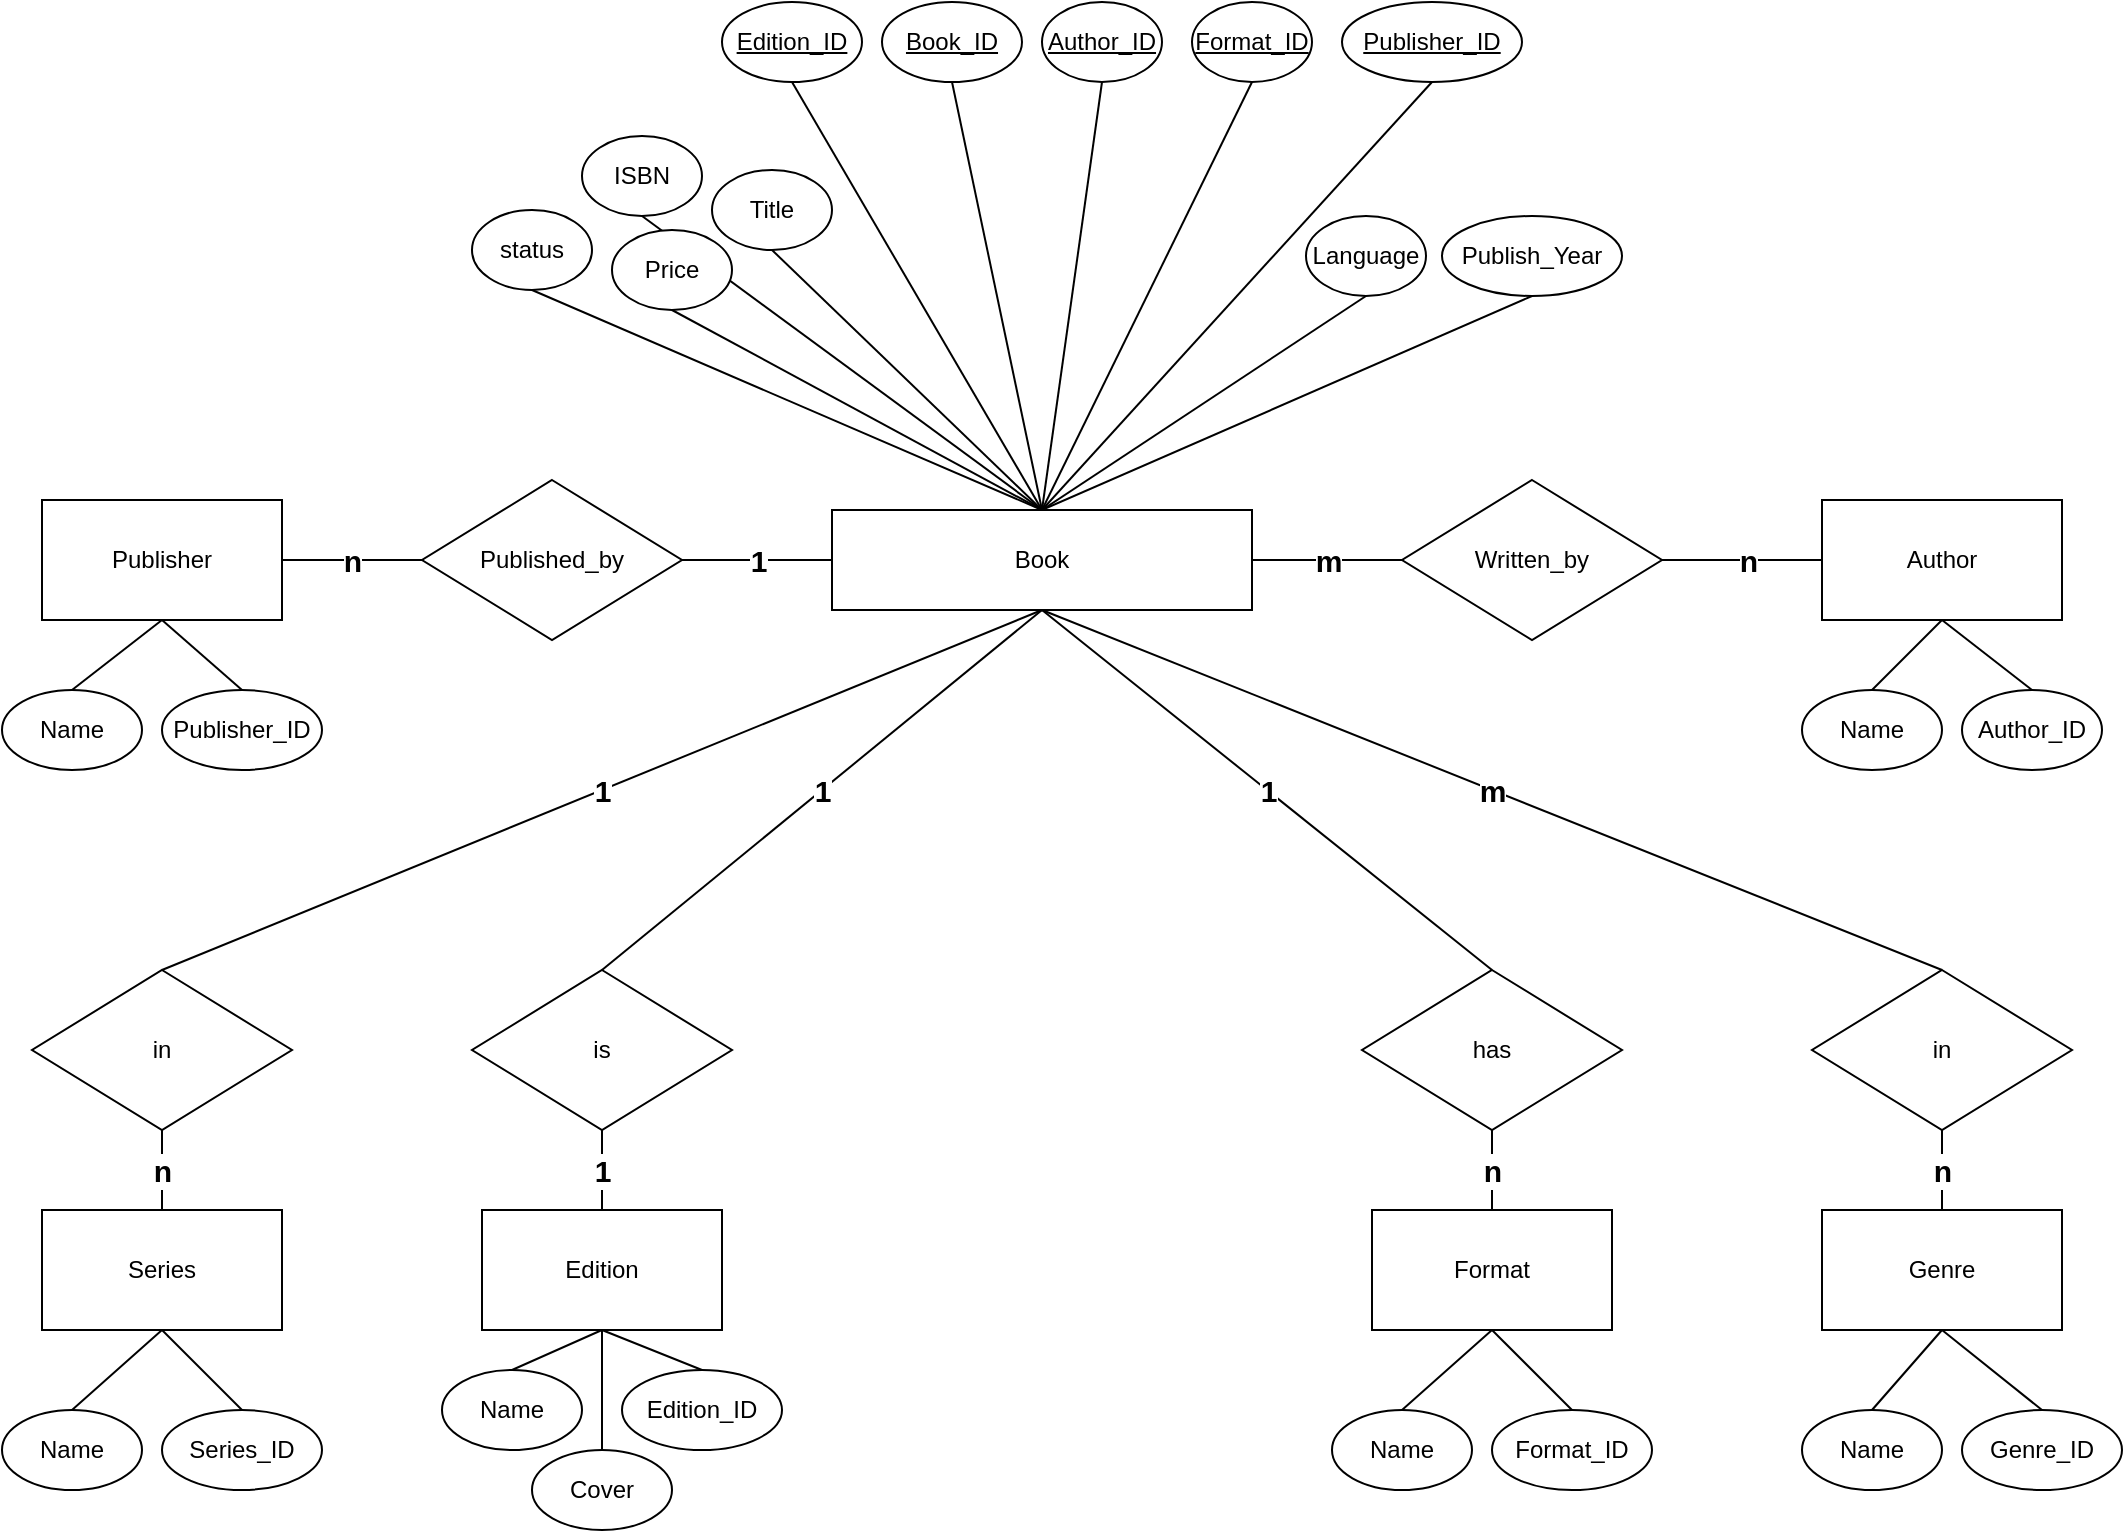 <mxfile version="15.8.9" type="github">
  <diagram name="Page-1" id="ad52d381-51e7-2e0d-a935-2d0ddd2fd229">
    <mxGraphModel dx="1483" dy="794" grid="0" gridSize="10" guides="1" tooltips="1" connect="1" arrows="1" fold="1" page="1" pageScale="1" pageWidth="1100" pageHeight="850" background="none" math="0" shadow="0">
      <root>
        <mxCell id="0" />
        <mxCell id="1" parent="0" />
        <mxCell id="4-xuoBfGqqCp5ch33_Rw-7" style="edgeStyle=none;rounded=0;orthogonalLoop=1;jettySize=auto;html=1;entryX=0.5;entryY=1;entryDx=0;entryDy=0;endArrow=none;endFill=0;strokeColor=default;exitX=0.5;exitY=0;exitDx=0;exitDy=0;" edge="1" parent="1" source="4-xuoBfGqqCp5ch33_Rw-1" target="4-xuoBfGqqCp5ch33_Rw-3">
          <mxGeometry relative="1" as="geometry">
            <mxPoint x="530" y="270" as="sourcePoint" />
          </mxGeometry>
        </mxCell>
        <mxCell id="4-xuoBfGqqCp5ch33_Rw-8" style="edgeStyle=none;rounded=0;orthogonalLoop=1;jettySize=auto;html=1;entryX=0.5;entryY=1;entryDx=0;entryDy=0;endArrow=none;endFill=0;strokeColor=default;exitX=0.5;exitY=0;exitDx=0;exitDy=0;" edge="1" parent="1" source="4-xuoBfGqqCp5ch33_Rw-1" target="4-xuoBfGqqCp5ch33_Rw-4">
          <mxGeometry relative="1" as="geometry" />
        </mxCell>
        <mxCell id="4-xuoBfGqqCp5ch33_Rw-9" style="edgeStyle=none;rounded=0;orthogonalLoop=1;jettySize=auto;html=1;entryX=0.5;entryY=1;entryDx=0;entryDy=0;endArrow=none;endFill=0;strokeColor=default;exitX=0.5;exitY=0;exitDx=0;exitDy=0;" edge="1" parent="1" source="4-xuoBfGqqCp5ch33_Rw-1" target="4-xuoBfGqqCp5ch33_Rw-2">
          <mxGeometry relative="1" as="geometry" />
        </mxCell>
        <mxCell id="4-xuoBfGqqCp5ch33_Rw-20" value="m" style="edgeStyle=none;rounded=0;orthogonalLoop=1;jettySize=auto;html=1;entryX=0;entryY=0.5;entryDx=0;entryDy=0;endArrow=none;endFill=0;strokeColor=default;exitX=1;exitY=0.5;exitDx=0;exitDy=0;fontSize=15;fontStyle=1" edge="1" parent="1" source="4-xuoBfGqqCp5ch33_Rw-1" target="4-xuoBfGqqCp5ch33_Rw-19">
          <mxGeometry relative="1" as="geometry">
            <mxPoint x="640" y="305" as="sourcePoint" />
            <mxPoint as="offset" />
          </mxGeometry>
        </mxCell>
        <mxCell id="4-xuoBfGqqCp5ch33_Rw-94" style="edgeStyle=none;rounded=0;orthogonalLoop=1;jettySize=auto;html=1;exitX=0.5;exitY=0;exitDx=0;exitDy=0;endArrow=none;endFill=0;strokeColor=default;entryX=0.5;entryY=1;entryDx=0;entryDy=0;" edge="1" parent="1" source="4-xuoBfGqqCp5ch33_Rw-1" target="4-xuoBfGqqCp5ch33_Rw-95">
          <mxGeometry relative="1" as="geometry">
            <mxPoint x="360" y="200" as="targetPoint" />
          </mxGeometry>
        </mxCell>
        <mxCell id="4-xuoBfGqqCp5ch33_Rw-96" style="edgeStyle=none;rounded=0;orthogonalLoop=1;jettySize=auto;html=1;exitX=0.5;exitY=0;exitDx=0;exitDy=0;endArrow=none;endFill=0;strokeColor=default;entryX=0.5;entryY=1;entryDx=0;entryDy=0;" edge="1" parent="1" source="4-xuoBfGqqCp5ch33_Rw-1" target="4-xuoBfGqqCp5ch33_Rw-97">
          <mxGeometry relative="1" as="geometry">
            <mxPoint x="370" y="50" as="targetPoint" />
          </mxGeometry>
        </mxCell>
        <mxCell id="4-xuoBfGqqCp5ch33_Rw-1" value="Book" style="rounded=0;whiteSpace=wrap;html=1;" vertex="1" parent="1">
          <mxGeometry x="445" y="280" width="210" height="50" as="geometry" />
        </mxCell>
        <mxCell id="4-xuoBfGqqCp5ch33_Rw-2" value="Publish_Year" style="ellipse;whiteSpace=wrap;html=1;" vertex="1" parent="1">
          <mxGeometry x="750" y="133" width="90" height="40" as="geometry" />
        </mxCell>
        <mxCell id="4-xuoBfGqqCp5ch33_Rw-3" value="Author_ID" style="ellipse;whiteSpace=wrap;html=1;fontStyle=4" vertex="1" parent="1">
          <mxGeometry x="550" y="26" width="60" height="40" as="geometry" />
        </mxCell>
        <mxCell id="4-xuoBfGqqCp5ch33_Rw-4" value="Format_ID" style="ellipse;whiteSpace=wrap;html=1;fontStyle=4" vertex="1" parent="1">
          <mxGeometry x="625" y="26" width="60" height="40" as="geometry" />
        </mxCell>
        <mxCell id="4-xuoBfGqqCp5ch33_Rw-11" style="edgeStyle=none;rounded=0;orthogonalLoop=1;jettySize=auto;html=1;entryX=0.5;entryY=1;entryDx=0;entryDy=0;endArrow=none;endFill=0;strokeColor=default;exitX=0.5;exitY=0;exitDx=0;exitDy=0;" edge="1" parent="1" target="4-xuoBfGqqCp5ch33_Rw-12" source="4-xuoBfGqqCp5ch33_Rw-1">
          <mxGeometry relative="1" as="geometry">
            <mxPoint x="639.999" y="300" as="sourcePoint" />
          </mxGeometry>
        </mxCell>
        <mxCell id="4-xuoBfGqqCp5ch33_Rw-12" value="Language" style="ellipse;whiteSpace=wrap;html=1;" vertex="1" parent="1">
          <mxGeometry x="682" y="133" width="60" height="40" as="geometry" />
        </mxCell>
        <mxCell id="4-xuoBfGqqCp5ch33_Rw-13" style="edgeStyle=none;rounded=0;orthogonalLoop=1;jettySize=auto;html=1;entryX=0.5;entryY=1;entryDx=0;entryDy=0;endArrow=none;endFill=0;strokeColor=default;exitX=0.5;exitY=0;exitDx=0;exitDy=0;" edge="1" parent="1" target="4-xuoBfGqqCp5ch33_Rw-14" source="4-xuoBfGqqCp5ch33_Rw-1">
          <mxGeometry relative="1" as="geometry">
            <mxPoint x="578.479" y="290" as="sourcePoint" />
          </mxGeometry>
        </mxCell>
        <mxCell id="4-xuoBfGqqCp5ch33_Rw-14" value="ISBN" style="ellipse;whiteSpace=wrap;html=1;fontStyle=0" vertex="1" parent="1">
          <mxGeometry x="320" y="93" width="60" height="40" as="geometry" />
        </mxCell>
        <mxCell id="4-xuoBfGqqCp5ch33_Rw-15" style="edgeStyle=none;rounded=0;orthogonalLoop=1;jettySize=auto;html=1;entryX=0.5;entryY=1;entryDx=0;entryDy=0;endArrow=none;endFill=0;strokeColor=default;exitX=0.5;exitY=0;exitDx=0;exitDy=0;" edge="1" parent="1" target="4-xuoBfGqqCp5ch33_Rw-16" source="4-xuoBfGqqCp5ch33_Rw-1">
          <mxGeometry relative="1" as="geometry">
            <mxPoint x="530" y="280" as="sourcePoint" />
          </mxGeometry>
        </mxCell>
        <mxCell id="4-xuoBfGqqCp5ch33_Rw-16" value="Price" style="ellipse;whiteSpace=wrap;html=1;" vertex="1" parent="1">
          <mxGeometry x="335" y="140" width="60" height="40" as="geometry" />
        </mxCell>
        <mxCell id="4-xuoBfGqqCp5ch33_Rw-17" style="edgeStyle=none;rounded=0;orthogonalLoop=1;jettySize=auto;html=1;entryX=0.5;entryY=1;entryDx=0;entryDy=0;endArrow=none;endFill=0;strokeColor=default;exitX=0.5;exitY=0;exitDx=0;exitDy=0;" edge="1" parent="1" target="4-xuoBfGqqCp5ch33_Rw-18" source="4-xuoBfGqqCp5ch33_Rw-1">
          <mxGeometry relative="1" as="geometry">
            <mxPoint x="724.959" y="450" as="sourcePoint" />
          </mxGeometry>
        </mxCell>
        <mxCell id="4-xuoBfGqqCp5ch33_Rw-18" value="Title" style="ellipse;whiteSpace=wrap;html=1;" vertex="1" parent="1">
          <mxGeometry x="385" y="110" width="60" height="40" as="geometry" />
        </mxCell>
        <mxCell id="4-xuoBfGqqCp5ch33_Rw-22" value="n" style="edgeStyle=none;rounded=0;orthogonalLoop=1;jettySize=auto;html=1;entryX=0;entryY=0.5;entryDx=0;entryDy=0;endArrow=none;endFill=0;strokeColor=default;exitX=1;exitY=0.5;exitDx=0;exitDy=0;fontSize=15;fontStyle=1" edge="1" parent="1" source="4-xuoBfGqqCp5ch33_Rw-19" target="4-xuoBfGqqCp5ch33_Rw-21">
          <mxGeometry x="0.059" relative="1" as="geometry">
            <mxPoint x="940" y="305" as="sourcePoint" />
            <mxPoint x="1070" y="305" as="targetPoint" />
            <mxPoint as="offset" />
          </mxGeometry>
        </mxCell>
        <mxCell id="4-xuoBfGqqCp5ch33_Rw-19" value="Written_by" style="rhombus;whiteSpace=wrap;html=1;" vertex="1" parent="1">
          <mxGeometry x="730" y="265" width="130" height="80" as="geometry" />
        </mxCell>
        <mxCell id="4-xuoBfGqqCp5ch33_Rw-27" style="edgeStyle=none;rounded=0;orthogonalLoop=1;jettySize=auto;html=1;entryX=0.5;entryY=0;entryDx=0;entryDy=0;endArrow=none;endFill=0;strokeColor=default;exitX=0.5;exitY=1;exitDx=0;exitDy=0;" edge="1" parent="1" source="4-xuoBfGqqCp5ch33_Rw-21" target="4-xuoBfGqqCp5ch33_Rw-26">
          <mxGeometry relative="1" as="geometry" />
        </mxCell>
        <mxCell id="4-xuoBfGqqCp5ch33_Rw-21" value="Author" style="rounded=0;whiteSpace=wrap;html=1;" vertex="1" parent="1">
          <mxGeometry x="940" y="275" width="120" height="60" as="geometry" />
        </mxCell>
        <mxCell id="4-xuoBfGqqCp5ch33_Rw-23" style="edgeStyle=none;rounded=0;orthogonalLoop=1;jettySize=auto;html=1;entryX=0.5;entryY=0;entryDx=0;entryDy=0;endArrow=none;endFill=0;strokeColor=default;exitX=0.5;exitY=1;exitDx=0;exitDy=0;" edge="1" parent="1" target="4-xuoBfGqqCp5ch33_Rw-24" source="4-xuoBfGqqCp5ch33_Rw-21">
          <mxGeometry relative="1" as="geometry">
            <mxPoint x="1160" y="360" as="sourcePoint" />
          </mxGeometry>
        </mxCell>
        <mxCell id="4-xuoBfGqqCp5ch33_Rw-24" value="Author_ID" style="ellipse;whiteSpace=wrap;html=1;" vertex="1" parent="1">
          <mxGeometry x="1010" y="370" width="70" height="40" as="geometry" />
        </mxCell>
        <mxCell id="4-xuoBfGqqCp5ch33_Rw-26" value="Name" style="ellipse;whiteSpace=wrap;html=1;" vertex="1" parent="1">
          <mxGeometry x="930" y="370" width="70" height="40" as="geometry" />
        </mxCell>
        <mxCell id="4-xuoBfGqqCp5ch33_Rw-31" value="1" style="edgeStyle=none;rounded=0;orthogonalLoop=1;jettySize=auto;html=1;entryX=0;entryY=0.5;entryDx=0;entryDy=0;endArrow=none;endFill=0;strokeColor=default;exitX=1;exitY=0.5;exitDx=0;exitDy=0;fontSize=15;fontStyle=1" edge="1" parent="1" source="4-xuoBfGqqCp5ch33_Rw-30" target="4-xuoBfGqqCp5ch33_Rw-1">
          <mxGeometry relative="1" as="geometry" />
        </mxCell>
        <mxCell id="4-xuoBfGqqCp5ch33_Rw-33" value="n" style="edgeStyle=none;rounded=0;orthogonalLoop=1;jettySize=auto;html=1;entryX=1;entryY=0.5;entryDx=0;entryDy=0;endArrow=none;endFill=0;strokeColor=default;exitX=0;exitY=0.5;exitDx=0;exitDy=0;fontSize=15;fontStyle=1" edge="1" parent="1" source="4-xuoBfGqqCp5ch33_Rw-30" target="4-xuoBfGqqCp5ch33_Rw-32">
          <mxGeometry relative="1" as="geometry" />
        </mxCell>
        <mxCell id="4-xuoBfGqqCp5ch33_Rw-30" value="Published_by" style="rhombus;whiteSpace=wrap;html=1;" vertex="1" parent="1">
          <mxGeometry x="240" y="265" width="130" height="80" as="geometry" />
        </mxCell>
        <mxCell id="4-xuoBfGqqCp5ch33_Rw-32" value="Publisher" style="rounded=0;whiteSpace=wrap;html=1;" vertex="1" parent="1">
          <mxGeometry x="50" y="275" width="120" height="60" as="geometry" />
        </mxCell>
        <mxCell id="4-xuoBfGqqCp5ch33_Rw-40" style="edgeStyle=none;rounded=0;orthogonalLoop=1;jettySize=auto;html=1;entryX=0.5;entryY=1;entryDx=0;entryDy=0;endArrow=none;endFill=0;strokeColor=default;exitX=0.5;exitY=0;exitDx=0;exitDy=0;" edge="1" parent="1" source="4-xuoBfGqqCp5ch33_Rw-37" target="4-xuoBfGqqCp5ch33_Rw-32">
          <mxGeometry relative="1" as="geometry" />
        </mxCell>
        <mxCell id="4-xuoBfGqqCp5ch33_Rw-37" value="Publisher_ID" style="ellipse;whiteSpace=wrap;html=1;" vertex="1" parent="1">
          <mxGeometry x="110" y="370" width="80" height="40" as="geometry" />
        </mxCell>
        <mxCell id="4-xuoBfGqqCp5ch33_Rw-41" style="edgeStyle=none;rounded=0;orthogonalLoop=1;jettySize=auto;html=1;exitX=0.5;exitY=0;exitDx=0;exitDy=0;entryX=0.5;entryY=1;entryDx=0;entryDy=0;endArrow=none;endFill=0;strokeColor=default;" edge="1" parent="1" source="4-xuoBfGqqCp5ch33_Rw-38" target="4-xuoBfGqqCp5ch33_Rw-32">
          <mxGeometry relative="1" as="geometry" />
        </mxCell>
        <mxCell id="4-xuoBfGqqCp5ch33_Rw-38" value="Name" style="ellipse;whiteSpace=wrap;html=1;" vertex="1" parent="1">
          <mxGeometry x="30" y="370" width="70" height="40" as="geometry" />
        </mxCell>
        <mxCell id="4-xuoBfGqqCp5ch33_Rw-43" style="edgeStyle=none;rounded=0;orthogonalLoop=1;jettySize=auto;html=1;entryX=0.5;entryY=0;entryDx=0;entryDy=0;endArrow=none;endFill=0;strokeColor=default;exitX=0.5;exitY=1;exitDx=0;exitDy=0;" edge="1" parent="1" source="4-xuoBfGqqCp5ch33_Rw-42" target="4-xuoBfGqqCp5ch33_Rw-1">
          <mxGeometry relative="1" as="geometry" />
        </mxCell>
        <mxCell id="4-xuoBfGqqCp5ch33_Rw-42" value="Publisher_ID" style="ellipse;whiteSpace=wrap;html=1;fontStyle=4" vertex="1" parent="1">
          <mxGeometry x="700" y="26" width="90" height="40" as="geometry" />
        </mxCell>
        <mxCell id="4-xuoBfGqqCp5ch33_Rw-47" value="1" style="edgeStyle=none;rounded=0;orthogonalLoop=1;jettySize=auto;html=1;entryX=0.5;entryY=1;entryDx=0;entryDy=0;endArrow=none;endFill=0;strokeColor=default;exitX=0.5;exitY=0;exitDx=0;exitDy=0;fontSize=15;fontStyle=1" edge="1" parent="1" source="4-xuoBfGqqCp5ch33_Rw-46" target="4-xuoBfGqqCp5ch33_Rw-1">
          <mxGeometry relative="1" as="geometry" />
        </mxCell>
        <mxCell id="4-xuoBfGqqCp5ch33_Rw-53" value="n" style="edgeStyle=none;rounded=0;orthogonalLoop=1;jettySize=auto;html=1;exitX=0.5;exitY=1;exitDx=0;exitDy=0;entryX=0.5;entryY=0;entryDx=0;entryDy=0;endArrow=none;endFill=0;strokeColor=default;fontSize=15;fontStyle=1" edge="1" parent="1" source="4-xuoBfGqqCp5ch33_Rw-46" target="4-xuoBfGqqCp5ch33_Rw-48">
          <mxGeometry relative="1" as="geometry" />
        </mxCell>
        <mxCell id="4-xuoBfGqqCp5ch33_Rw-46" value="in" style="rhombus;whiteSpace=wrap;html=1;" vertex="1" parent="1">
          <mxGeometry x="45" y="510" width="130" height="80" as="geometry" />
        </mxCell>
        <mxCell id="4-xuoBfGqqCp5ch33_Rw-48" value="Series" style="rounded=0;whiteSpace=wrap;html=1;" vertex="1" parent="1">
          <mxGeometry x="50" y="630" width="120" height="60" as="geometry" />
        </mxCell>
        <mxCell id="4-xuoBfGqqCp5ch33_Rw-52" style="edgeStyle=none;rounded=0;orthogonalLoop=1;jettySize=auto;html=1;entryX=0.5;entryY=1;entryDx=0;entryDy=0;endArrow=none;endFill=0;strokeColor=default;exitX=0.5;exitY=0;exitDx=0;exitDy=0;" edge="1" parent="1" source="4-xuoBfGqqCp5ch33_Rw-49" target="4-xuoBfGqqCp5ch33_Rw-48">
          <mxGeometry relative="1" as="geometry" />
        </mxCell>
        <mxCell id="4-xuoBfGqqCp5ch33_Rw-49" value="Series_ID" style="ellipse;whiteSpace=wrap;html=1;" vertex="1" parent="1">
          <mxGeometry x="110" y="730" width="80" height="40" as="geometry" />
        </mxCell>
        <mxCell id="4-xuoBfGqqCp5ch33_Rw-51" style="edgeStyle=none;rounded=0;orthogonalLoop=1;jettySize=auto;html=1;entryX=0.5;entryY=1;entryDx=0;entryDy=0;endArrow=none;endFill=0;strokeColor=default;exitX=0.5;exitY=0;exitDx=0;exitDy=0;" edge="1" parent="1" source="4-xuoBfGqqCp5ch33_Rw-50" target="4-xuoBfGqqCp5ch33_Rw-48">
          <mxGeometry relative="1" as="geometry" />
        </mxCell>
        <mxCell id="4-xuoBfGqqCp5ch33_Rw-50" value="Name" style="ellipse;whiteSpace=wrap;html=1;" vertex="1" parent="1">
          <mxGeometry x="30" y="730" width="70" height="40" as="geometry" />
        </mxCell>
        <mxCell id="4-xuoBfGqqCp5ch33_Rw-54" value="n" style="edgeStyle=none;rounded=0;orthogonalLoop=1;jettySize=auto;html=1;exitX=0.5;exitY=1;exitDx=0;exitDy=0;entryX=0.5;entryY=0;entryDx=0;entryDy=0;endArrow=none;endFill=0;strokeColor=default;fontSize=15;fontStyle=1" edge="1" parent="1" source="4-xuoBfGqqCp5ch33_Rw-55" target="4-xuoBfGqqCp5ch33_Rw-56">
          <mxGeometry relative="1" as="geometry" />
        </mxCell>
        <mxCell id="4-xuoBfGqqCp5ch33_Rw-61" value="m" style="edgeStyle=none;rounded=0;orthogonalLoop=1;jettySize=auto;html=1;entryX=0.5;entryY=1;entryDx=0;entryDy=0;endArrow=none;endFill=0;strokeColor=default;exitX=0.5;exitY=0;exitDx=0;exitDy=0;fontSize=15;fontStyle=1" edge="1" parent="1" source="4-xuoBfGqqCp5ch33_Rw-55" target="4-xuoBfGqqCp5ch33_Rw-1">
          <mxGeometry relative="1" as="geometry" />
        </mxCell>
        <mxCell id="4-xuoBfGqqCp5ch33_Rw-55" value="in" style="rhombus;whiteSpace=wrap;html=1;" vertex="1" parent="1">
          <mxGeometry x="935" y="510" width="130" height="80" as="geometry" />
        </mxCell>
        <mxCell id="4-xuoBfGqqCp5ch33_Rw-56" value="Genre" style="rounded=0;whiteSpace=wrap;html=1;" vertex="1" parent="1">
          <mxGeometry x="940" y="630" width="120" height="60" as="geometry" />
        </mxCell>
        <mxCell id="4-xuoBfGqqCp5ch33_Rw-57" style="edgeStyle=none;rounded=0;orthogonalLoop=1;jettySize=auto;html=1;entryX=0.5;entryY=1;entryDx=0;entryDy=0;endArrow=none;endFill=0;strokeColor=default;exitX=0.5;exitY=0;exitDx=0;exitDy=0;" edge="1" parent="1" source="4-xuoBfGqqCp5ch33_Rw-58" target="4-xuoBfGqqCp5ch33_Rw-56">
          <mxGeometry relative="1" as="geometry" />
        </mxCell>
        <mxCell id="4-xuoBfGqqCp5ch33_Rw-58" value="Genre_ID" style="ellipse;whiteSpace=wrap;html=1;" vertex="1" parent="1">
          <mxGeometry x="1010" y="730" width="80" height="40" as="geometry" />
        </mxCell>
        <mxCell id="4-xuoBfGqqCp5ch33_Rw-59" style="edgeStyle=none;rounded=0;orthogonalLoop=1;jettySize=auto;html=1;entryX=0.5;entryY=1;entryDx=0;entryDy=0;endArrow=none;endFill=0;strokeColor=default;exitX=0.5;exitY=0;exitDx=0;exitDy=0;" edge="1" parent="1" source="4-xuoBfGqqCp5ch33_Rw-60" target="4-xuoBfGqqCp5ch33_Rw-56">
          <mxGeometry relative="1" as="geometry" />
        </mxCell>
        <mxCell id="4-xuoBfGqqCp5ch33_Rw-60" value="Name" style="ellipse;whiteSpace=wrap;html=1;" vertex="1" parent="1">
          <mxGeometry x="930" y="730" width="70" height="40" as="geometry" />
        </mxCell>
        <mxCell id="4-xuoBfGqqCp5ch33_Rw-63" value="n" style="edgeStyle=none;rounded=0;orthogonalLoop=1;jettySize=auto;html=1;exitX=0.5;exitY=1;exitDx=0;exitDy=0;entryX=0.5;entryY=0;entryDx=0;entryDy=0;endArrow=none;endFill=0;strokeColor=default;fontSize=15;fontStyle=1" edge="1" parent="1" source="4-xuoBfGqqCp5ch33_Rw-64" target="4-xuoBfGqqCp5ch33_Rw-65">
          <mxGeometry relative="1" as="geometry" />
        </mxCell>
        <mxCell id="4-xuoBfGqqCp5ch33_Rw-70" value="1" style="edgeStyle=none;rounded=0;orthogonalLoop=1;jettySize=auto;html=1;endArrow=none;endFill=0;strokeColor=default;exitX=0.5;exitY=0;exitDx=0;exitDy=0;fontSize=15;fontStyle=1" edge="1" parent="1" source="4-xuoBfGqqCp5ch33_Rw-64">
          <mxGeometry relative="1" as="geometry">
            <mxPoint x="550" y="330" as="targetPoint" />
          </mxGeometry>
        </mxCell>
        <mxCell id="4-xuoBfGqqCp5ch33_Rw-64" value="has" style="rhombus;whiteSpace=wrap;html=1;" vertex="1" parent="1">
          <mxGeometry x="710" y="510" width="130" height="80" as="geometry" />
        </mxCell>
        <mxCell id="4-xuoBfGqqCp5ch33_Rw-65" value="Format" style="rounded=0;whiteSpace=wrap;html=1;" vertex="1" parent="1">
          <mxGeometry x="715" y="630" width="120" height="60" as="geometry" />
        </mxCell>
        <mxCell id="4-xuoBfGqqCp5ch33_Rw-66" style="edgeStyle=none;rounded=0;orthogonalLoop=1;jettySize=auto;html=1;entryX=0.5;entryY=1;entryDx=0;entryDy=0;endArrow=none;endFill=0;strokeColor=default;exitX=0.5;exitY=0;exitDx=0;exitDy=0;" edge="1" parent="1" source="4-xuoBfGqqCp5ch33_Rw-67" target="4-xuoBfGqqCp5ch33_Rw-65">
          <mxGeometry relative="1" as="geometry" />
        </mxCell>
        <mxCell id="4-xuoBfGqqCp5ch33_Rw-67" value="Format_ID" style="ellipse;whiteSpace=wrap;html=1;" vertex="1" parent="1">
          <mxGeometry x="775" y="730" width="80" height="40" as="geometry" />
        </mxCell>
        <mxCell id="4-xuoBfGqqCp5ch33_Rw-68" style="edgeStyle=none;rounded=0;orthogonalLoop=1;jettySize=auto;html=1;entryX=0.5;entryY=1;entryDx=0;entryDy=0;endArrow=none;endFill=0;strokeColor=default;exitX=0.5;exitY=0;exitDx=0;exitDy=0;" edge="1" parent="1" source="4-xuoBfGqqCp5ch33_Rw-69" target="4-xuoBfGqqCp5ch33_Rw-65">
          <mxGeometry relative="1" as="geometry" />
        </mxCell>
        <mxCell id="4-xuoBfGqqCp5ch33_Rw-69" value="Name" style="ellipse;whiteSpace=wrap;html=1;" vertex="1" parent="1">
          <mxGeometry x="695" y="730" width="70" height="40" as="geometry" />
        </mxCell>
        <mxCell id="4-xuoBfGqqCp5ch33_Rw-72" value="1" style="edgeStyle=none;rounded=0;orthogonalLoop=1;jettySize=auto;html=1;exitX=0.5;exitY=1;exitDx=0;exitDy=0;entryX=0.5;entryY=0;entryDx=0;entryDy=0;endArrow=none;endFill=0;strokeColor=default;fontStyle=1;fontSize=15;" edge="1" parent="1" source="4-xuoBfGqqCp5ch33_Rw-73" target="4-xuoBfGqqCp5ch33_Rw-74">
          <mxGeometry relative="1" as="geometry" />
        </mxCell>
        <mxCell id="4-xuoBfGqqCp5ch33_Rw-79" value="1" style="edgeStyle=none;rounded=0;orthogonalLoop=1;jettySize=auto;html=1;endArrow=none;endFill=0;strokeColor=default;exitX=0.5;exitY=0;exitDx=0;exitDy=0;entryX=0.5;entryY=1;entryDx=0;entryDy=0;fontStyle=1;fontSize=15;" edge="1" parent="1" source="4-xuoBfGqqCp5ch33_Rw-73" target="4-xuoBfGqqCp5ch33_Rw-1">
          <mxGeometry relative="1" as="geometry">
            <mxPoint x="550" y="330" as="targetPoint" />
          </mxGeometry>
        </mxCell>
        <mxCell id="4-xuoBfGqqCp5ch33_Rw-73" value="is" style="rhombus;whiteSpace=wrap;html=1;" vertex="1" parent="1">
          <mxGeometry x="265" y="510" width="130" height="80" as="geometry" />
        </mxCell>
        <mxCell id="4-xuoBfGqqCp5ch33_Rw-74" value="Edition" style="rounded=0;whiteSpace=wrap;html=1;" vertex="1" parent="1">
          <mxGeometry x="270" y="630" width="120" height="60" as="geometry" />
        </mxCell>
        <mxCell id="4-xuoBfGqqCp5ch33_Rw-75" style="edgeStyle=none;rounded=0;orthogonalLoop=1;jettySize=auto;html=1;entryX=0.5;entryY=1;entryDx=0;entryDy=0;endArrow=none;endFill=0;strokeColor=default;exitX=0.5;exitY=0;exitDx=0;exitDy=0;" edge="1" parent="1" source="4-xuoBfGqqCp5ch33_Rw-76" target="4-xuoBfGqqCp5ch33_Rw-74">
          <mxGeometry relative="1" as="geometry" />
        </mxCell>
        <mxCell id="4-xuoBfGqqCp5ch33_Rw-76" value="Edition_ID" style="ellipse;whiteSpace=wrap;html=1;" vertex="1" parent="1">
          <mxGeometry x="340" y="710" width="80" height="40" as="geometry" />
        </mxCell>
        <mxCell id="4-xuoBfGqqCp5ch33_Rw-77" style="edgeStyle=none;rounded=0;orthogonalLoop=1;jettySize=auto;html=1;endArrow=none;endFill=0;strokeColor=default;exitX=0.5;exitY=0;exitDx=0;exitDy=0;" edge="1" parent="1" source="4-xuoBfGqqCp5ch33_Rw-78">
          <mxGeometry relative="1" as="geometry">
            <mxPoint x="330" y="690" as="targetPoint" />
          </mxGeometry>
        </mxCell>
        <mxCell id="4-xuoBfGqqCp5ch33_Rw-78" value="Name" style="ellipse;whiteSpace=wrap;html=1;" vertex="1" parent="1">
          <mxGeometry x="250" y="710" width="70" height="40" as="geometry" />
        </mxCell>
        <mxCell id="4-xuoBfGqqCp5ch33_Rw-81" style="edgeStyle=none;rounded=0;orthogonalLoop=1;jettySize=auto;html=1;exitX=0.5;exitY=1;exitDx=0;exitDy=0;entryX=0.5;entryY=0;entryDx=0;entryDy=0;endArrow=none;endFill=0;strokeColor=default;" edge="1" parent="1" source="4-xuoBfGqqCp5ch33_Rw-80" target="4-xuoBfGqqCp5ch33_Rw-1">
          <mxGeometry relative="1" as="geometry" />
        </mxCell>
        <mxCell id="4-xuoBfGqqCp5ch33_Rw-80" value="Edition_ID" style="ellipse;whiteSpace=wrap;html=1;fontStyle=4;fillColor=default;" vertex="1" parent="1">
          <mxGeometry x="390" y="26" width="70" height="40" as="geometry" />
        </mxCell>
        <mxCell id="4-xuoBfGqqCp5ch33_Rw-83" style="edgeStyle=none;rounded=0;orthogonalLoop=1;jettySize=auto;html=1;exitX=0.5;exitY=0;exitDx=0;exitDy=0;endArrow=none;endFill=0;strokeColor=default;" edge="1" parent="1" source="4-xuoBfGqqCp5ch33_Rw-82">
          <mxGeometry relative="1" as="geometry">
            <mxPoint x="330" y="690" as="targetPoint" />
          </mxGeometry>
        </mxCell>
        <mxCell id="4-xuoBfGqqCp5ch33_Rw-82" value="Cover" style="ellipse;whiteSpace=wrap;html=1;" vertex="1" parent="1">
          <mxGeometry x="295" y="750" width="70" height="40" as="geometry" />
        </mxCell>
        <mxCell id="4-xuoBfGqqCp5ch33_Rw-95" value="status" style="ellipse;whiteSpace=wrap;html=1;" vertex="1" parent="1">
          <mxGeometry x="265" y="130" width="60" height="40" as="geometry" />
        </mxCell>
        <mxCell id="4-xuoBfGqqCp5ch33_Rw-97" value="Book_ID" style="ellipse;whiteSpace=wrap;html=1;fontStyle=4;fillColor=default;" vertex="1" parent="1">
          <mxGeometry x="470" y="26" width="70" height="40" as="geometry" />
        </mxCell>
      </root>
    </mxGraphModel>
  </diagram>
</mxfile>
